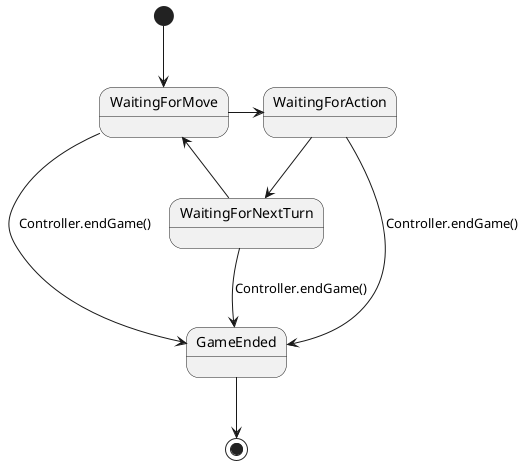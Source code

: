 @startuml

[*] --> WaitingForMove 
WaitingForMove -> WaitingForAction 
WaitingForAction --> WaitingForNextTurn 
WaitingForNextTurn --> WaitingForMove
WaitingForMove --> GameEnded : Controller.endGame()
WaitingForAction --> GameEnded : Controller.endGame()
WaitingForNextTurn --> GameEnded : Controller.endGame()
GameEnded --> [*]

@enduml
